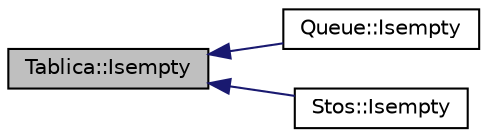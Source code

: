 digraph "Tablica::Isempty"
{
  edge [fontname="Helvetica",fontsize="10",labelfontname="Helvetica",labelfontsize="10"];
  node [fontname="Helvetica",fontsize="10",shape=record];
  rankdir="LR";
  Node1 [label="Tablica::Isempty",height=0.2,width=0.4,color="black", fillcolor="grey75", style="filled" fontcolor="black"];
  Node1 -> Node2 [dir="back",color="midnightblue",fontsize="10",style="solid",fontname="Helvetica"];
  Node2 [label="Queue::Isempty",height=0.2,width=0.4,color="black", fillcolor="white", style="filled",URL="$class_queue.html#ae671ac7c20b47b9a57eb008e1b946bfe"];
  Node1 -> Node3 [dir="back",color="midnightblue",fontsize="10",style="solid",fontname="Helvetica"];
  Node3 [label="Stos::Isempty",height=0.2,width=0.4,color="black", fillcolor="white", style="filled",URL="$class_stos.html#a8e559abb36abb64c458bdc281e273cba"];
}

